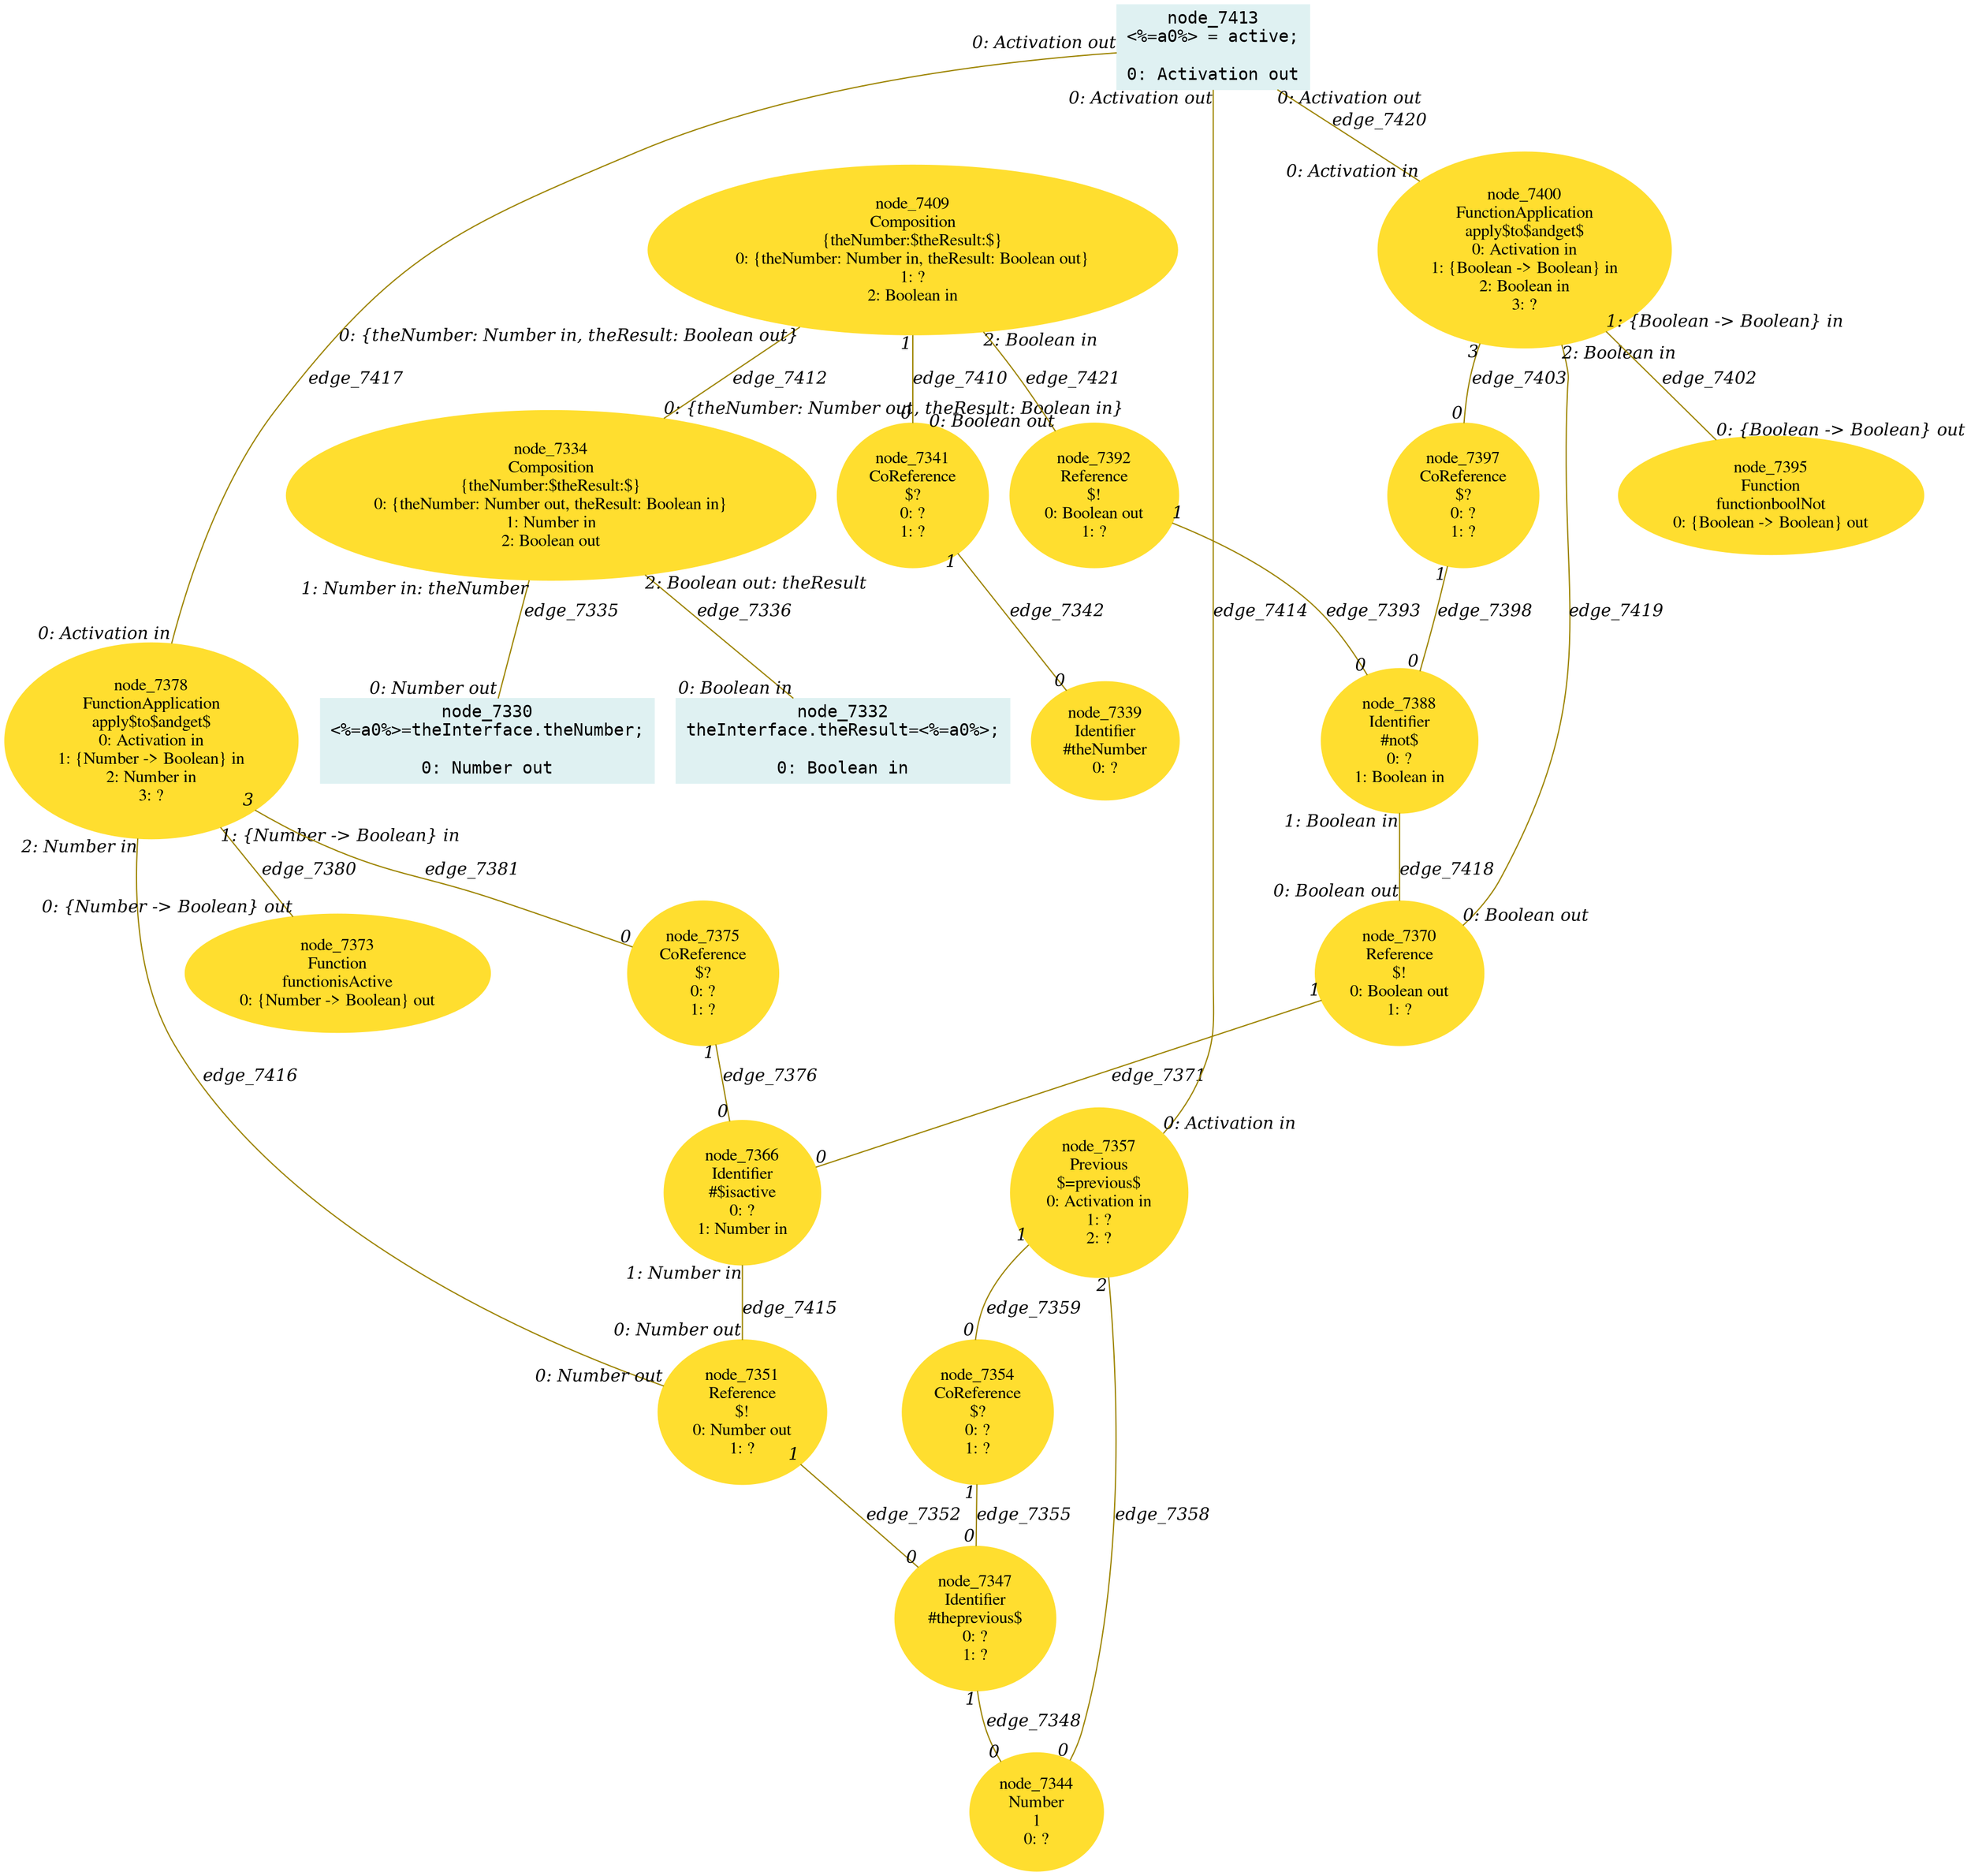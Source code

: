 digraph g{node_7330 [shape="box", style="filled", color="#dff1f2", fontname="Courier", label="node_7330
<%=a0%>=theInterface.theNumber;

0: Number out" ]
node_7332 [shape="box", style="filled", color="#dff1f2", fontname="Courier", label="node_7332
theInterface.theResult=<%=a0%>;

0: Boolean in" ]
node_7334 [shape="ellipse", style="filled", color="#ffde2f", fontname="Times", label="node_7334
Composition
{theNumber:$theResult:$}
0: {theNumber: Number out, theResult: Boolean in}
1: Number in
2: Boolean out" ]
node_7339 [shape="ellipse", style="filled", color="#ffde2f", fontname="Times", label="node_7339
Identifier
#theNumber
0: ?" ]
node_7341 [shape="ellipse", style="filled", color="#ffde2f", fontname="Times", label="node_7341
CoReference
$?
0: ?
1: ?" ]
node_7344 [shape="ellipse", style="filled", color="#ffde2f", fontname="Times", label="node_7344
Number
1
0: ?" ]
node_7347 [shape="ellipse", style="filled", color="#ffde2f", fontname="Times", label="node_7347
Identifier
#theprevious$
0: ?
1: ?" ]
node_7351 [shape="ellipse", style="filled", color="#ffde2f", fontname="Times", label="node_7351
Reference
$!
0: Number out
1: ?" ]
node_7354 [shape="ellipse", style="filled", color="#ffde2f", fontname="Times", label="node_7354
CoReference
$?
0: ?
1: ?" ]
node_7357 [shape="ellipse", style="filled", color="#ffde2f", fontname="Times", label="node_7357
Previous
$=previous$
0: Activation in
1: ?
2: ?" ]
node_7366 [shape="ellipse", style="filled", color="#ffde2f", fontname="Times", label="node_7366
Identifier
#$isactive
0: ?
1: Number in" ]
node_7370 [shape="ellipse", style="filled", color="#ffde2f", fontname="Times", label="node_7370
Reference
$!
0: Boolean out
1: ?" ]
node_7373 [shape="ellipse", style="filled", color="#ffde2f", fontname="Times", label="node_7373
Function
functionisActive
0: {Number -> Boolean} out" ]
node_7375 [shape="ellipse", style="filled", color="#ffde2f", fontname="Times", label="node_7375
CoReference
$?
0: ?
1: ?" ]
node_7378 [shape="ellipse", style="filled", color="#ffde2f", fontname="Times", label="node_7378
FunctionApplication
apply$to$andget$
0: Activation in
1: {Number -> Boolean} in
2: Number in
3: ?" ]
node_7388 [shape="ellipse", style="filled", color="#ffde2f", fontname="Times", label="node_7388
Identifier
#not$
0: ?
1: Boolean in" ]
node_7392 [shape="ellipse", style="filled", color="#ffde2f", fontname="Times", label="node_7392
Reference
$!
0: Boolean out
1: ?" ]
node_7395 [shape="ellipse", style="filled", color="#ffde2f", fontname="Times", label="node_7395
Function
functionboolNot
0: {Boolean -> Boolean} out" ]
node_7397 [shape="ellipse", style="filled", color="#ffde2f", fontname="Times", label="node_7397
CoReference
$?
0: ?
1: ?" ]
node_7400 [shape="ellipse", style="filled", color="#ffde2f", fontname="Times", label="node_7400
FunctionApplication
apply$to$andget$
0: Activation in
1: {Boolean -> Boolean} in
2: Boolean in
3: ?" ]
node_7409 [shape="ellipse", style="filled", color="#ffde2f", fontname="Times", label="node_7409
Composition
{theNumber:$theResult:$}
0: {theNumber: Number in, theResult: Boolean out}
1: ?
2: Boolean in" ]
node_7413 [shape="box", style="filled", color="#dff1f2", fontname="Courier", label="node_7413
<%=a0%> = active;

0: Activation out" ]
node_7334 -> node_7330 [dir=none, arrowHead=none, fontname="Times-Italic", arrowsize=1, color="#9d8400", label="edge_7335",  headlabel="0: Number out", taillabel="1: Number in: theNumber" ]
node_7334 -> node_7332 [dir=none, arrowHead=none, fontname="Times-Italic", arrowsize=1, color="#9d8400", label="edge_7336",  headlabel="0: Boolean in", taillabel="2: Boolean out: theResult" ]
node_7341 -> node_7339 [dir=none, arrowHead=none, fontname="Times-Italic", arrowsize=1, color="#9d8400", label="edge_7342",  headlabel="0", taillabel="1" ]
node_7347 -> node_7344 [dir=none, arrowHead=none, fontname="Times-Italic", arrowsize=1, color="#9d8400", label="edge_7348",  headlabel="0", taillabel="1" ]
node_7351 -> node_7347 [dir=none, arrowHead=none, fontname="Times-Italic", arrowsize=1, color="#9d8400", label="edge_7352",  headlabel="0", taillabel="1" ]
node_7354 -> node_7347 [dir=none, arrowHead=none, fontname="Times-Italic", arrowsize=1, color="#9d8400", label="edge_7355",  headlabel="0", taillabel="1" ]
node_7357 -> node_7344 [dir=none, arrowHead=none, fontname="Times-Italic", arrowsize=1, color="#9d8400", label="edge_7358",  headlabel="0", taillabel="2" ]
node_7357 -> node_7354 [dir=none, arrowHead=none, fontname="Times-Italic", arrowsize=1, color="#9d8400", label="edge_7359",  headlabel="0", taillabel="1" ]
node_7370 -> node_7366 [dir=none, arrowHead=none, fontname="Times-Italic", arrowsize=1, color="#9d8400", label="edge_7371",  headlabel="0", taillabel="1" ]
node_7375 -> node_7366 [dir=none, arrowHead=none, fontname="Times-Italic", arrowsize=1, color="#9d8400", label="edge_7376",  headlabel="0", taillabel="1" ]
node_7378 -> node_7373 [dir=none, arrowHead=none, fontname="Times-Italic", arrowsize=1, color="#9d8400", label="edge_7380",  headlabel="0: {Number -> Boolean} out", taillabel="1: {Number -> Boolean} in" ]
node_7378 -> node_7375 [dir=none, arrowHead=none, fontname="Times-Italic", arrowsize=1, color="#9d8400", label="edge_7381",  headlabel="0", taillabel="3" ]
node_7392 -> node_7388 [dir=none, arrowHead=none, fontname="Times-Italic", arrowsize=1, color="#9d8400", label="edge_7393",  headlabel="0", taillabel="1" ]
node_7397 -> node_7388 [dir=none, arrowHead=none, fontname="Times-Italic", arrowsize=1, color="#9d8400", label="edge_7398",  headlabel="0", taillabel="1" ]
node_7400 -> node_7395 [dir=none, arrowHead=none, fontname="Times-Italic", arrowsize=1, color="#9d8400", label="edge_7402",  headlabel="0: {Boolean -> Boolean} out", taillabel="1: {Boolean -> Boolean} in" ]
node_7400 -> node_7397 [dir=none, arrowHead=none, fontname="Times-Italic", arrowsize=1, color="#9d8400", label="edge_7403",  headlabel="0", taillabel="3" ]
node_7409 -> node_7341 [dir=none, arrowHead=none, fontname="Times-Italic", arrowsize=1, color="#9d8400", label="edge_7410",  headlabel="0", taillabel="1" ]
node_7409 -> node_7334 [dir=none, arrowHead=none, fontname="Times-Italic", arrowsize=1, color="#9d8400", label="edge_7412",  headlabel="0: {theNumber: Number out, theResult: Boolean in}", taillabel="0: {theNumber: Number in, theResult: Boolean out}" ]
node_7413 -> node_7357 [dir=none, arrowHead=none, fontname="Times-Italic", arrowsize=1, color="#9d8400", label="edge_7414",  headlabel="0: Activation in", taillabel="0: Activation out" ]
node_7366 -> node_7351 [dir=none, arrowHead=none, fontname="Times-Italic", arrowsize=1, color="#9d8400", label="edge_7415",  headlabel="0: Number out", taillabel="1: Number in" ]
node_7378 -> node_7351 [dir=none, arrowHead=none, fontname="Times-Italic", arrowsize=1, color="#9d8400", label="edge_7416",  headlabel="0: Number out", taillabel="2: Number in" ]
node_7413 -> node_7378 [dir=none, arrowHead=none, fontname="Times-Italic", arrowsize=1, color="#9d8400", label="edge_7417",  headlabel="0: Activation in", taillabel="0: Activation out" ]
node_7388 -> node_7370 [dir=none, arrowHead=none, fontname="Times-Italic", arrowsize=1, color="#9d8400", label="edge_7418",  headlabel="0: Boolean out", taillabel="1: Boolean in" ]
node_7400 -> node_7370 [dir=none, arrowHead=none, fontname="Times-Italic", arrowsize=1, color="#9d8400", label="edge_7419",  headlabel="0: Boolean out", taillabel="2: Boolean in" ]
node_7413 -> node_7400 [dir=none, arrowHead=none, fontname="Times-Italic", arrowsize=1, color="#9d8400", label="edge_7420",  headlabel="0: Activation in", taillabel="0: Activation out" ]
node_7409 -> node_7392 [dir=none, arrowHead=none, fontname="Times-Italic", arrowsize=1, color="#9d8400", label="edge_7421",  headlabel="0: Boolean out", taillabel="2: Boolean in" ]
}